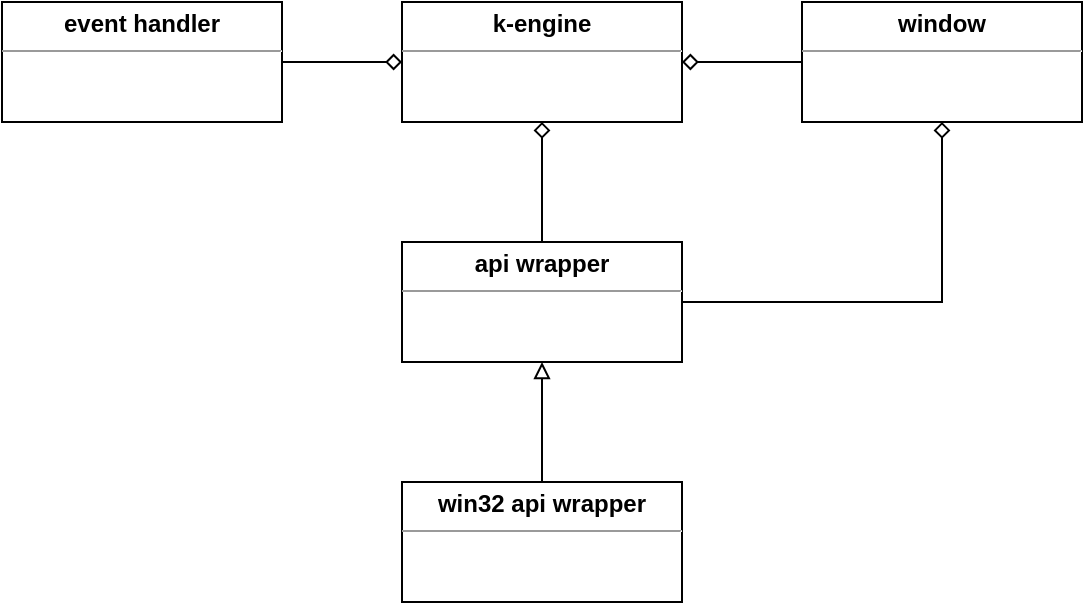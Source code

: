 <mxfile version="14.0.0" type="device"><diagram id="PXqcdan-o4imD3pu27ud" name="Page-1"><mxGraphModel dx="2249" dy="762" grid="1" gridSize="10" guides="1" tooltips="1" connect="1" arrows="1" fold="1" page="1" pageScale="1" pageWidth="827" pageHeight="1169" math="0" shadow="0"><root><mxCell id="0"/><mxCell id="1" parent="0"/><mxCell id="nOSplz197-4LcM4x8mR8-1" value="&lt;p style=&quot;margin: 0px ; margin-top: 4px ; text-align: center&quot;&gt;&lt;b&gt;k-engine&lt;/b&gt;&lt;/p&gt;&lt;hr size=&quot;1&quot;&gt;&lt;div style=&quot;height: 2px&quot;&gt;&lt;/div&gt;" style="verticalAlign=top;align=left;overflow=fill;fontSize=12;fontFamily=Helvetica;html=1;" parent="1" vertex="1"><mxGeometry x="80" y="40" width="140" height="60" as="geometry"/></mxCell><mxCell id="dGEYITyAJn_FAanxS7XT-1" value="" style="edgeStyle=orthogonalEdgeStyle;rounded=0;orthogonalLoop=1;jettySize=auto;html=1;endArrow=diamond;endFill=0;" edge="1" parent="1" source="90ypxWG2W0D4HR1zC_vg-1" target="nOSplz197-4LcM4x8mR8-1"><mxGeometry relative="1" as="geometry"/></mxCell><mxCell id="90ypxWG2W0D4HR1zC_vg-1" value="&lt;p style=&quot;margin: 0px ; margin-top: 4px ; text-align: center&quot;&gt;&lt;b&gt;window&lt;/b&gt;&lt;/p&gt;&lt;hr size=&quot;1&quot;&gt;&lt;div style=&quot;height: 2px&quot;&gt;&lt;/div&gt;" style="verticalAlign=top;align=left;overflow=fill;fontSize=12;fontFamily=Helvetica;html=1;" parent="1" vertex="1"><mxGeometry x="280" y="40" width="140" height="60" as="geometry"/></mxCell><mxCell id="90ypxWG2W0D4HR1zC_vg-4" value="" style="edgeStyle=orthogonalEdgeStyle;rounded=0;orthogonalLoop=1;jettySize=auto;html=1;endArrow=diamond;endFill=0;" parent="1" source="90ypxWG2W0D4HR1zC_vg-2" target="90ypxWG2W0D4HR1zC_vg-1" edge="1"><mxGeometry relative="1" as="geometry"/></mxCell><mxCell id="dGEYITyAJn_FAanxS7XT-2" value="" style="edgeStyle=orthogonalEdgeStyle;rounded=0;orthogonalLoop=1;jettySize=auto;html=1;endArrow=diamond;endFill=0;" edge="1" parent="1" source="90ypxWG2W0D4HR1zC_vg-2" target="nOSplz197-4LcM4x8mR8-1"><mxGeometry relative="1" as="geometry"/></mxCell><mxCell id="90ypxWG2W0D4HR1zC_vg-2" value="&lt;p style=&quot;margin: 0px ; margin-top: 4px ; text-align: center&quot;&gt;&lt;b&gt;api wrapper&lt;/b&gt;&lt;/p&gt;&lt;hr size=&quot;1&quot;&gt;&lt;div style=&quot;height: 2px&quot;&gt;&lt;/div&gt;" style="verticalAlign=top;align=left;overflow=fill;fontSize=12;fontFamily=Helvetica;html=1;" parent="1" vertex="1"><mxGeometry x="80" y="160" width="140" height="60" as="geometry"/></mxCell><mxCell id="90ypxWG2W0D4HR1zC_vg-5" value="" style="edgeStyle=orthogonalEdgeStyle;rounded=0;orthogonalLoop=1;jettySize=auto;html=1;endArrow=block;endFill=0;" parent="1" source="90ypxWG2W0D4HR1zC_vg-3" target="90ypxWG2W0D4HR1zC_vg-2" edge="1"><mxGeometry relative="1" as="geometry"/></mxCell><mxCell id="90ypxWG2W0D4HR1zC_vg-3" value="&lt;p style=&quot;margin: 0px ; margin-top: 4px ; text-align: center&quot;&gt;&lt;b&gt;win32 api wrapper&lt;/b&gt;&lt;/p&gt;&lt;hr size=&quot;1&quot;&gt;&lt;div style=&quot;height: 2px&quot;&gt;&lt;/div&gt;" style="verticalAlign=top;align=left;overflow=fill;fontSize=12;fontFamily=Helvetica;html=1;" parent="1" vertex="1"><mxGeometry x="80" y="280" width="140" height="60" as="geometry"/></mxCell><mxCell id="dGEYITyAJn_FAanxS7XT-4" value="" style="edgeStyle=orthogonalEdgeStyle;rounded=0;orthogonalLoop=1;jettySize=auto;html=1;endArrow=diamond;endFill=0;" edge="1" parent="1" source="dGEYITyAJn_FAanxS7XT-3" target="nOSplz197-4LcM4x8mR8-1"><mxGeometry relative="1" as="geometry"/></mxCell><mxCell id="dGEYITyAJn_FAanxS7XT-3" value="&lt;p style=&quot;margin: 0px ; margin-top: 4px ; text-align: center&quot;&gt;&lt;b&gt;event handler&lt;/b&gt;&lt;/p&gt;&lt;hr size=&quot;1&quot;&gt;&lt;div style=&quot;height: 2px&quot;&gt;&lt;/div&gt;" style="verticalAlign=top;align=left;overflow=fill;fontSize=12;fontFamily=Helvetica;html=1;" vertex="1" parent="1"><mxGeometry x="-120" y="40" width="140" height="60" as="geometry"/></mxCell></root></mxGraphModel></diagram></mxfile>